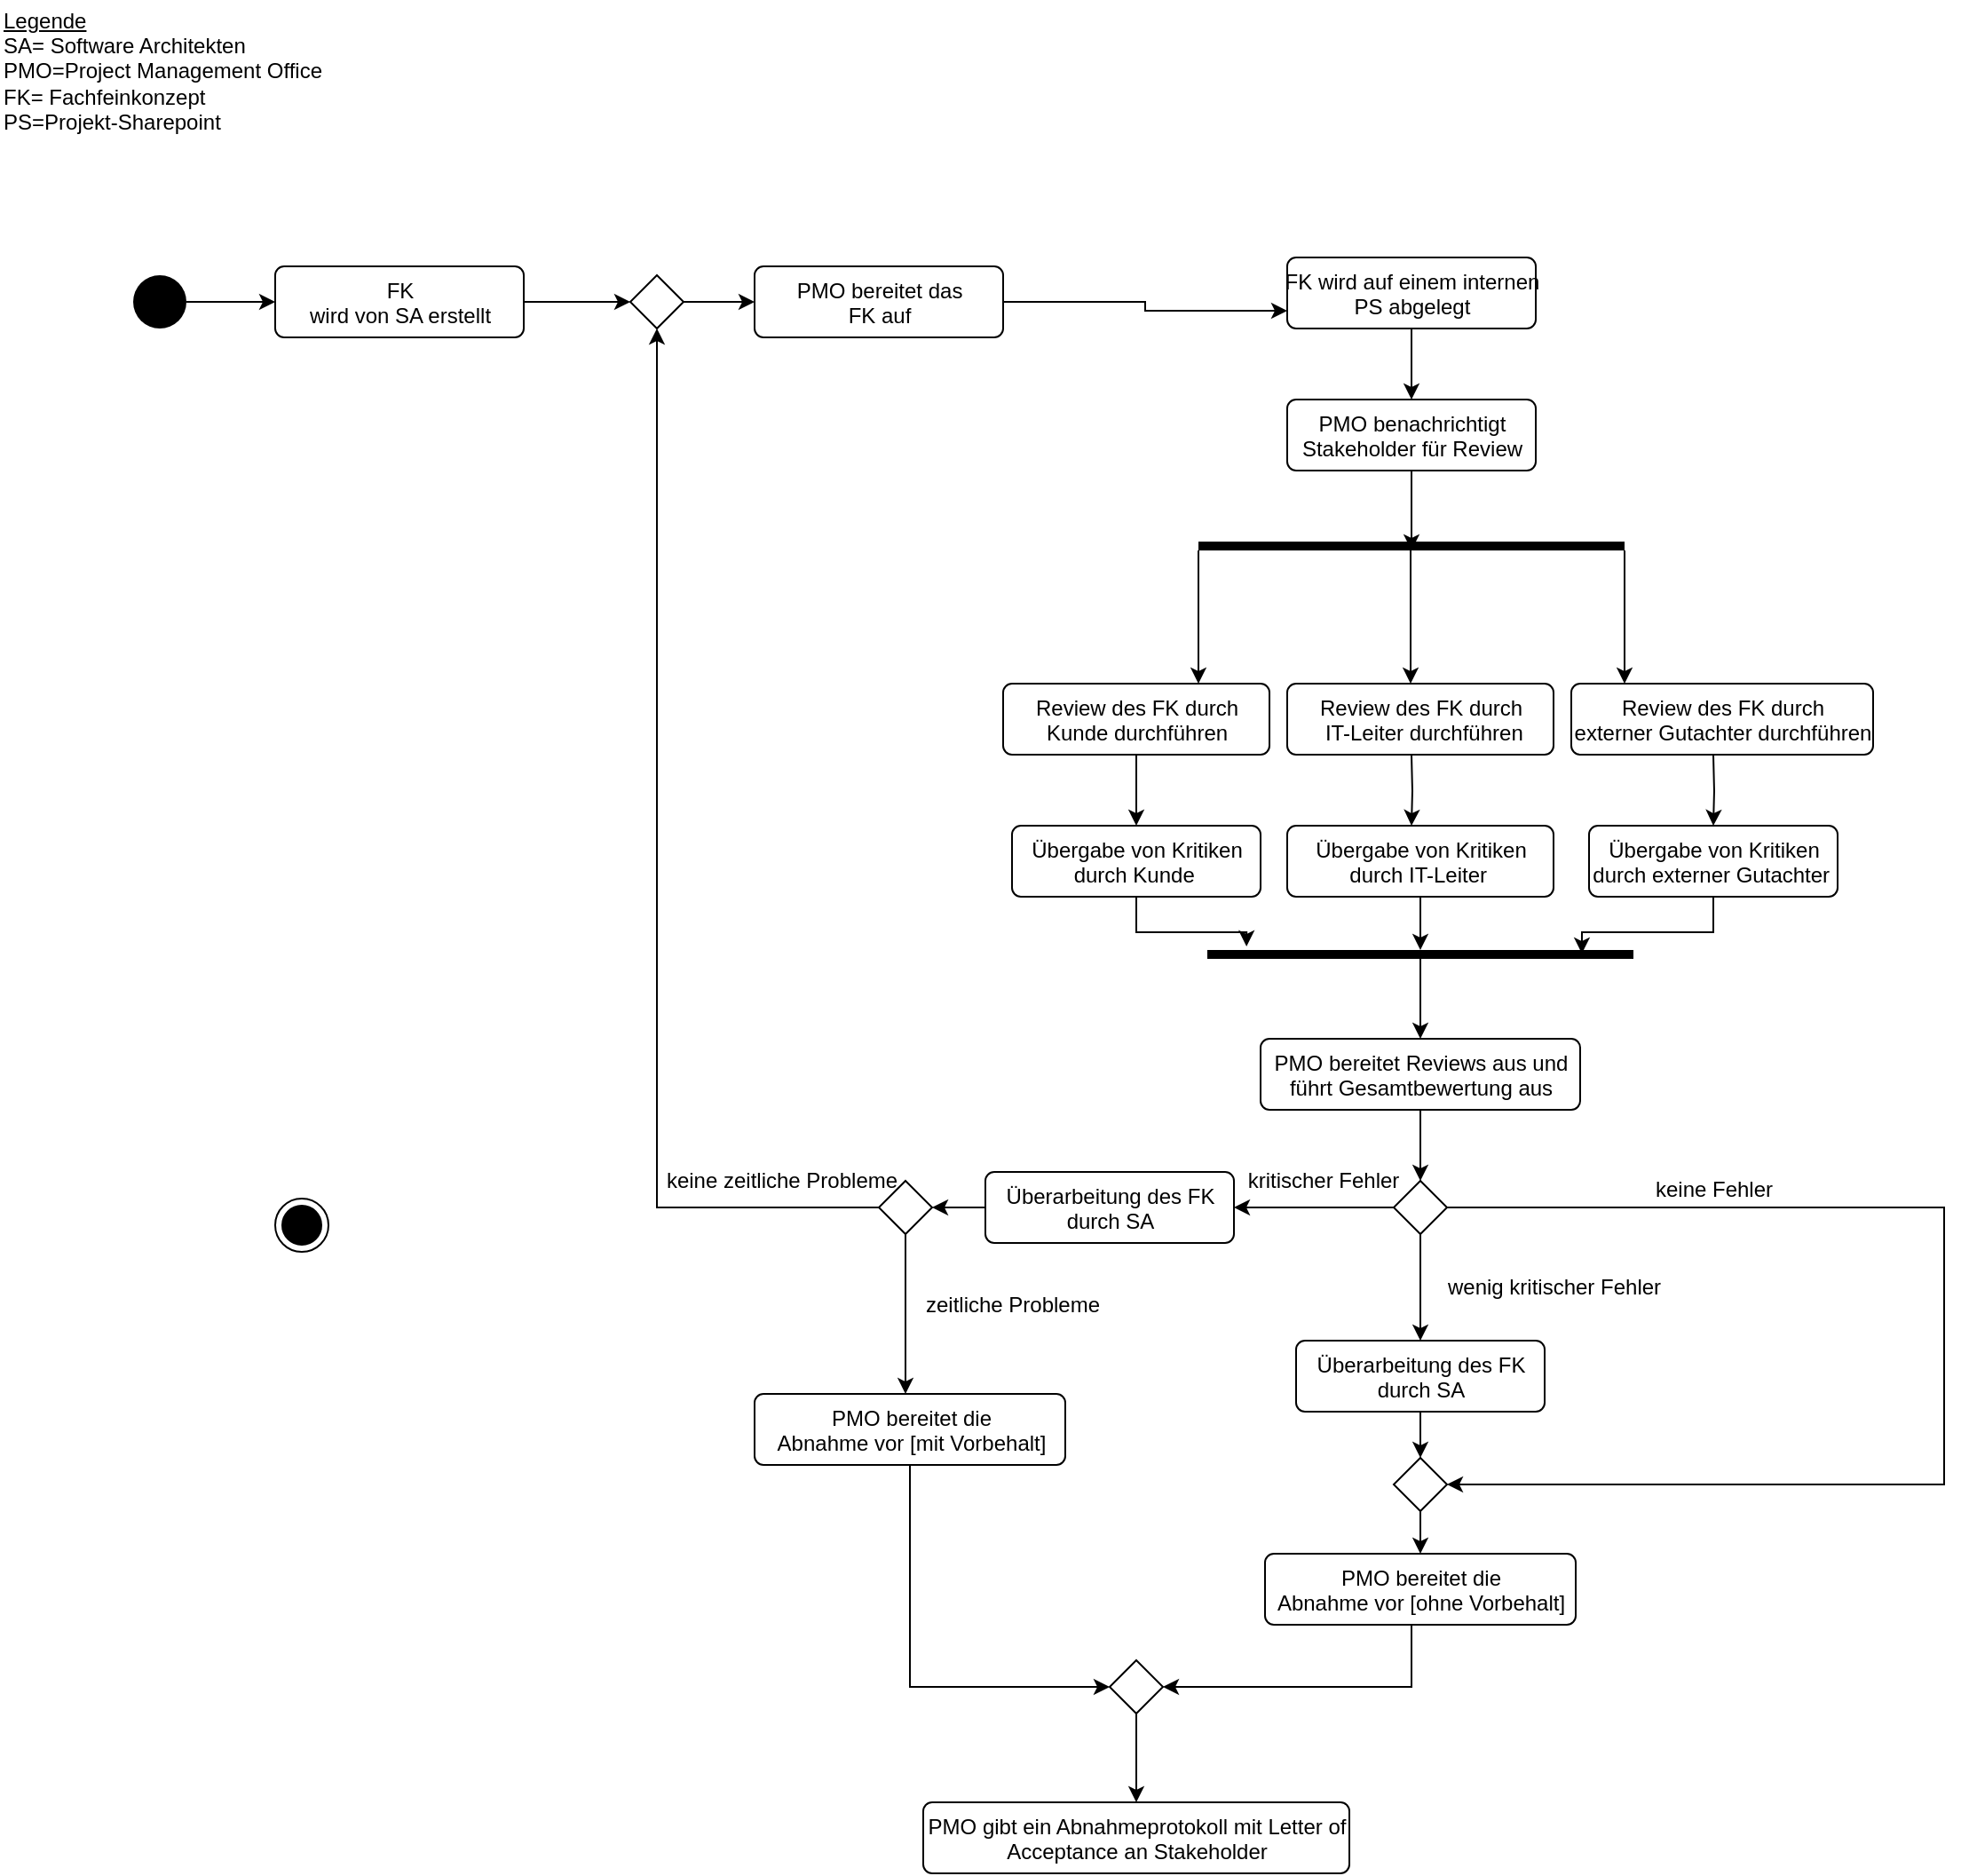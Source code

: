 <mxfile version="13.9.3" type="github">
  <diagram name="Page-1" id="e7e014a7-5840-1c2e-5031-d8a46d1fe8dd">
    <mxGraphModel dx="1422" dy="794" grid="1" gridSize="10" guides="1" tooltips="1" connect="1" arrows="1" fold="1" page="1" pageScale="1" pageWidth="1169" pageHeight="826" background="#ffffff" math="0" shadow="0">
      <root>
        <mxCell id="0" />
        <mxCell id="1" parent="0" />
        <mxCell id="qaj02LCAdilDeVSlp9cG-50" style="edgeStyle=orthogonalEdgeStyle;rounded=0;orthogonalLoop=1;jettySize=auto;html=1;exitX=1;exitY=0.5;exitDx=0;exitDy=0;entryX=0;entryY=0.5;entryDx=0;entryDy=0;" parent="1" source="qaj02LCAdilDeVSlp9cG-46" target="qaj02LCAdilDeVSlp9cG-49" edge="1">
          <mxGeometry relative="1" as="geometry" />
        </mxCell>
        <mxCell id="qaj02LCAdilDeVSlp9cG-46" value="" style="ellipse;fillColor=#000000;strokeColor=none;" parent="1" vertex="1">
          <mxGeometry x="110" y="160" width="30" height="30" as="geometry" />
        </mxCell>
        <mxCell id="qaj02LCAdilDeVSlp9cG-47" value="" style="ellipse;html=1;shape=endState;fillColor=#000000;strokeColor=#000000;" parent="1" vertex="1">
          <mxGeometry x="190" y="680" width="30" height="30" as="geometry" />
        </mxCell>
        <mxCell id="qaj02LCAdilDeVSlp9cG-54" style="edgeStyle=orthogonalEdgeStyle;rounded=0;orthogonalLoop=1;jettySize=auto;html=1;" parent="1" source="qaj02LCAdilDeVSlp9cG-49" edge="1">
          <mxGeometry relative="1" as="geometry">
            <mxPoint x="390" y="175" as="targetPoint" />
          </mxGeometry>
        </mxCell>
        <mxCell id="qaj02LCAdilDeVSlp9cG-49" value="&lt;span&gt;FK&lt;br&gt;wird von SA erstellt&lt;/span&gt;" style="html=1;align=center;verticalAlign=top;rounded=1;absoluteArcSize=1;arcSize=10;dashed=0;" parent="1" vertex="1">
          <mxGeometry x="190" y="155" width="140" height="40" as="geometry" />
        </mxCell>
        <mxCell id="qaj02LCAdilDeVSlp9cG-53" value="&lt;div&gt;&lt;u&gt;Legende&lt;/u&gt;&lt;/div&gt;&lt;div&gt;&lt;span&gt;SA= Software Architekten&lt;/span&gt;&lt;/div&gt;PMO=Project Management Office&lt;br&gt;FK= Fachfeinkonzept&lt;br&gt;PS=Projekt-Sharepoint" style="text;html=1;align=left;verticalAlign=middle;resizable=0;points=[];autosize=1;" parent="1" vertex="1">
          <mxGeometry x="35" y="5" width="200" height="80" as="geometry" />
        </mxCell>
        <mxCell id="qaj02LCAdilDeVSlp9cG-56" style="edgeStyle=orthogonalEdgeStyle;rounded=0;orthogonalLoop=1;jettySize=auto;html=1;entryX=0;entryY=0.75;entryDx=0;entryDy=0;" parent="1" source="qaj02LCAdilDeVSlp9cG-55" target="qaj02LCAdilDeVSlp9cG-57" edge="1">
          <mxGeometry relative="1" as="geometry">
            <mxPoint x="680" y="175" as="targetPoint" />
          </mxGeometry>
        </mxCell>
        <mxCell id="qaj02LCAdilDeVSlp9cG-55" value="PMO bereitet das &lt;br&gt;FK auf" style="html=1;align=center;verticalAlign=top;rounded=1;absoluteArcSize=1;arcSize=10;dashed=0;" parent="1" vertex="1">
          <mxGeometry x="460" y="155" width="140" height="40" as="geometry" />
        </mxCell>
        <mxCell id="qaj02LCAdilDeVSlp9cG-74" style="edgeStyle=orthogonalEdgeStyle;rounded=0;orthogonalLoop=1;jettySize=auto;html=1;" parent="1" source="qaj02LCAdilDeVSlp9cG-57" target="qaj02LCAdilDeVSlp9cG-58" edge="1">
          <mxGeometry relative="1" as="geometry" />
        </mxCell>
        <mxCell id="qaj02LCAdilDeVSlp9cG-57" value="FK wird auf einem internen&lt;br&gt;PS abgelegt" style="html=1;align=center;verticalAlign=top;rounded=1;absoluteArcSize=1;arcSize=10;dashed=0;" parent="1" vertex="1">
          <mxGeometry x="760" y="150" width="140" height="40" as="geometry" />
        </mxCell>
        <mxCell id="qaj02LCAdilDeVSlp9cG-61" style="edgeStyle=orthogonalEdgeStyle;rounded=0;orthogonalLoop=1;jettySize=auto;html=1;exitX=0.5;exitY=1;exitDx=0;exitDy=0;entryX=1;entryY=0.5;entryDx=0;entryDy=0;entryPerimeter=0;" parent="1" source="qaj02LCAdilDeVSlp9cG-58" target="qaj02LCAdilDeVSlp9cG-60" edge="1">
          <mxGeometry relative="1" as="geometry">
            <Array as="points">
              <mxPoint x="830" y="270" />
            </Array>
          </mxGeometry>
        </mxCell>
        <mxCell id="qaj02LCAdilDeVSlp9cG-58" value="PMO benachrichtigt&lt;br&gt;Stakeholder für Review" style="html=1;align=center;verticalAlign=top;rounded=1;absoluteArcSize=1;arcSize=10;dashed=0;" parent="1" vertex="1">
          <mxGeometry x="760" y="230" width="140" height="40" as="geometry" />
        </mxCell>
        <mxCell id="qaj02LCAdilDeVSlp9cG-60" value="" style="html=1;points=[];perimeter=orthogonalPerimeter;fillColor=#000000;strokeColor=none;direction=south;" parent="1" vertex="1">
          <mxGeometry x="710" y="310" width="240" height="5" as="geometry" />
        </mxCell>
        <mxCell id="qaj02LCAdilDeVSlp9cG-70" style="edgeStyle=orthogonalEdgeStyle;rounded=0;orthogonalLoop=1;jettySize=auto;html=1;" parent="1" edge="1">
          <mxGeometry relative="1" as="geometry">
            <mxPoint x="829.5" y="390" as="targetPoint" />
            <mxPoint x="829.5" y="315" as="sourcePoint" />
          </mxGeometry>
        </mxCell>
        <mxCell id="qaj02LCAdilDeVSlp9cG-71" style="edgeStyle=orthogonalEdgeStyle;rounded=0;orthogonalLoop=1;jettySize=auto;html=1;" parent="1" edge="1">
          <mxGeometry relative="1" as="geometry">
            <mxPoint x="710" y="390" as="targetPoint" />
            <mxPoint x="710" y="315" as="sourcePoint" />
          </mxGeometry>
        </mxCell>
        <mxCell id="qaj02LCAdilDeVSlp9cG-75" style="edgeStyle=orthogonalEdgeStyle;rounded=0;orthogonalLoop=1;jettySize=auto;html=1;" parent="1" edge="1">
          <mxGeometry relative="1" as="geometry">
            <mxPoint x="950" y="390" as="targetPoint" />
            <mxPoint x="950" y="315" as="sourcePoint" />
          </mxGeometry>
        </mxCell>
        <mxCell id="qaj02LCAdilDeVSlp9cG-76" value="Review des FK durch&lt;br&gt;&amp;nbsp;IT-Leiter durchführen" style="html=1;align=center;verticalAlign=top;rounded=1;absoluteArcSize=1;arcSize=10;dashed=0;" parent="1" vertex="1">
          <mxGeometry x="760" y="390" width="150" height="40" as="geometry" />
        </mxCell>
        <mxCell id="qaj02LCAdilDeVSlp9cG-77" value="Review des FK durch&lt;br&gt;externer Gutachter durchführen" style="html=1;align=center;verticalAlign=top;rounded=1;absoluteArcSize=1;arcSize=10;dashed=0;" parent="1" vertex="1">
          <mxGeometry x="920" y="390" width="170" height="40" as="geometry" />
        </mxCell>
        <mxCell id="qaj02LCAdilDeVSlp9cG-79" style="edgeStyle=orthogonalEdgeStyle;rounded=0;orthogonalLoop=1;jettySize=auto;html=1;" parent="1" source="qaj02LCAdilDeVSlp9cG-78" edge="1">
          <mxGeometry relative="1" as="geometry">
            <mxPoint x="675" y="470" as="targetPoint" />
          </mxGeometry>
        </mxCell>
        <mxCell id="qaj02LCAdilDeVSlp9cG-78" value="Review des FK durch&lt;br&gt;Kunde durchführen" style="html=1;align=center;verticalAlign=top;rounded=1;absoluteArcSize=1;arcSize=10;dashed=0;" parent="1" vertex="1">
          <mxGeometry x="600" y="390" width="150" height="40" as="geometry" />
        </mxCell>
        <mxCell id="qaj02LCAdilDeVSlp9cG-88" style="edgeStyle=orthogonalEdgeStyle;rounded=0;orthogonalLoop=1;jettySize=auto;html=1;entryX=-0.4;entryY=0.908;entryDx=0;entryDy=0;entryPerimeter=0;" parent="1" source="qaj02LCAdilDeVSlp9cG-80" target="qaj02LCAdilDeVSlp9cG-85" edge="1">
          <mxGeometry relative="1" as="geometry" />
        </mxCell>
        <mxCell id="qaj02LCAdilDeVSlp9cG-80" value="Übergabe von Kritiken&lt;br&gt;durch Kunde&amp;nbsp;" style="html=1;align=center;verticalAlign=top;rounded=1;absoluteArcSize=1;arcSize=10;dashed=0;" parent="1" vertex="1">
          <mxGeometry x="605" y="470" width="140" height="40" as="geometry" />
        </mxCell>
        <mxCell id="qaj02LCAdilDeVSlp9cG-81" style="edgeStyle=orthogonalEdgeStyle;rounded=0;orthogonalLoop=1;jettySize=auto;html=1;" parent="1" edge="1">
          <mxGeometry relative="1" as="geometry">
            <mxPoint x="830" y="470" as="targetPoint" />
            <mxPoint x="830" y="430" as="sourcePoint" />
          </mxGeometry>
        </mxCell>
        <mxCell id="qaj02LCAdilDeVSlp9cG-87" style="edgeStyle=orthogonalEdgeStyle;rounded=0;orthogonalLoop=1;jettySize=auto;html=1;" parent="1" source="qaj02LCAdilDeVSlp9cG-82" edge="1">
          <mxGeometry relative="1" as="geometry">
            <mxPoint x="835" y="540" as="targetPoint" />
          </mxGeometry>
        </mxCell>
        <mxCell id="qaj02LCAdilDeVSlp9cG-82" value="Übergabe von Kritiken&lt;br&gt;durch IT-Leiter&amp;nbsp;" style="html=1;align=center;verticalAlign=top;rounded=1;absoluteArcSize=1;arcSize=10;dashed=0;" parent="1" vertex="1">
          <mxGeometry x="760" y="470" width="150" height="40" as="geometry" />
        </mxCell>
        <mxCell id="qaj02LCAdilDeVSlp9cG-83" style="edgeStyle=orthogonalEdgeStyle;rounded=0;orthogonalLoop=1;jettySize=auto;html=1;" parent="1" edge="1">
          <mxGeometry relative="1" as="geometry">
            <mxPoint x="1000" y="470" as="targetPoint" />
            <mxPoint x="1000" y="430" as="sourcePoint" />
          </mxGeometry>
        </mxCell>
        <mxCell id="qaj02LCAdilDeVSlp9cG-89" style="edgeStyle=orthogonalEdgeStyle;rounded=0;orthogonalLoop=1;jettySize=auto;html=1;entryX=0.4;entryY=0.121;entryDx=0;entryDy=0;entryPerimeter=0;" parent="1" source="qaj02LCAdilDeVSlp9cG-84" target="qaj02LCAdilDeVSlp9cG-85" edge="1">
          <mxGeometry relative="1" as="geometry" />
        </mxCell>
        <mxCell id="qaj02LCAdilDeVSlp9cG-84" value="Übergabe von Kritiken&lt;br&gt;durch externer Gutachter&amp;nbsp;" style="html=1;align=center;verticalAlign=top;rounded=1;absoluteArcSize=1;arcSize=10;dashed=0;" parent="1" vertex="1">
          <mxGeometry x="930" y="470" width="140" height="40" as="geometry" />
        </mxCell>
        <mxCell id="sdpkfdGk7wIOjyx_IKUw-2" style="edgeStyle=orthogonalEdgeStyle;rounded=0;orthogonalLoop=1;jettySize=auto;html=1;" edge="1" parent="1" source="qaj02LCAdilDeVSlp9cG-85" target="sdpkfdGk7wIOjyx_IKUw-1">
          <mxGeometry relative="1" as="geometry" />
        </mxCell>
        <mxCell id="qaj02LCAdilDeVSlp9cG-85" value="" style="html=1;points=[];perimeter=orthogonalPerimeter;fillColor=#000000;strokeColor=none;direction=south;" parent="1" vertex="1">
          <mxGeometry x="715" y="540" width="240" height="5" as="geometry" />
        </mxCell>
        <mxCell id="sdpkfdGk7wIOjyx_IKUw-5" style="edgeStyle=orthogonalEdgeStyle;rounded=0;orthogonalLoop=1;jettySize=auto;html=1;" edge="1" parent="1" source="sdpkfdGk7wIOjyx_IKUw-1" target="sdpkfdGk7wIOjyx_IKUw-3">
          <mxGeometry relative="1" as="geometry" />
        </mxCell>
        <mxCell id="sdpkfdGk7wIOjyx_IKUw-1" value="PMO bereitet Reviews aus und &lt;br&gt;führt Gesamtbewertung aus" style="html=1;align=center;verticalAlign=top;rounded=1;absoluteArcSize=1;arcSize=10;dashed=0;" vertex="1" parent="1">
          <mxGeometry x="745" y="590" width="180" height="40" as="geometry" />
        </mxCell>
        <mxCell id="sdpkfdGk7wIOjyx_IKUw-6" style="edgeStyle=orthogonalEdgeStyle;rounded=0;orthogonalLoop=1;jettySize=auto;html=1;" edge="1" parent="1" source="sdpkfdGk7wIOjyx_IKUw-3">
          <mxGeometry relative="1" as="geometry">
            <mxPoint x="730" y="685" as="targetPoint" />
          </mxGeometry>
        </mxCell>
        <mxCell id="sdpkfdGk7wIOjyx_IKUw-12" style="edgeStyle=orthogonalEdgeStyle;rounded=0;orthogonalLoop=1;jettySize=auto;html=1;" edge="1" parent="1" source="sdpkfdGk7wIOjyx_IKUw-3">
          <mxGeometry relative="1" as="geometry">
            <mxPoint x="835" y="760" as="targetPoint" />
          </mxGeometry>
        </mxCell>
        <mxCell id="sdpkfdGk7wIOjyx_IKUw-20" style="edgeStyle=orthogonalEdgeStyle;rounded=0;orthogonalLoop=1;jettySize=auto;html=1;entryX=1;entryY=0.5;entryDx=0;entryDy=0;" edge="1" parent="1" source="sdpkfdGk7wIOjyx_IKUw-3" target="sdpkfdGk7wIOjyx_IKUw-19">
          <mxGeometry relative="1" as="geometry">
            <mxPoint x="1060" y="890" as="targetPoint" />
            <Array as="points">
              <mxPoint x="1130" y="685" />
              <mxPoint x="1130" y="841" />
            </Array>
          </mxGeometry>
        </mxCell>
        <mxCell id="sdpkfdGk7wIOjyx_IKUw-3" value="" style="rhombus;" vertex="1" parent="1">
          <mxGeometry x="820" y="670" width="30" height="30" as="geometry" />
        </mxCell>
        <mxCell id="sdpkfdGk7wIOjyx_IKUw-7" value="kritischer Fehler" style="text;html=1;align=center;verticalAlign=middle;resizable=0;points=[];autosize=1;" vertex="1" parent="1">
          <mxGeometry x="730" y="660" width="100" height="20" as="geometry" />
        </mxCell>
        <mxCell id="sdpkfdGk7wIOjyx_IKUw-23" style="edgeStyle=orthogonalEdgeStyle;rounded=0;orthogonalLoop=1;jettySize=auto;html=1;entryX=1;entryY=0.5;entryDx=0;entryDy=0;" edge="1" parent="1" source="sdpkfdGk7wIOjyx_IKUw-8" target="sdpkfdGk7wIOjyx_IKUw-22">
          <mxGeometry relative="1" as="geometry" />
        </mxCell>
        <mxCell id="sdpkfdGk7wIOjyx_IKUw-8" value="Überarbeitung des FK &lt;br&gt;durch SA" style="html=1;align=center;verticalAlign=top;rounded=1;absoluteArcSize=1;arcSize=10;dashed=0;" vertex="1" parent="1">
          <mxGeometry x="590" y="665" width="140" height="40" as="geometry" />
        </mxCell>
        <mxCell id="sdpkfdGk7wIOjyx_IKUw-10" style="edgeStyle=orthogonalEdgeStyle;rounded=0;orthogonalLoop=1;jettySize=auto;html=1;" edge="1" parent="1" source="sdpkfdGk7wIOjyx_IKUw-9" target="qaj02LCAdilDeVSlp9cG-55">
          <mxGeometry relative="1" as="geometry" />
        </mxCell>
        <mxCell id="sdpkfdGk7wIOjyx_IKUw-9" value="" style="rhombus;whiteSpace=wrap;html=1;" vertex="1" parent="1">
          <mxGeometry x="390" y="160" width="30" height="30" as="geometry" />
        </mxCell>
        <mxCell id="sdpkfdGk7wIOjyx_IKUw-13" value="wenig kritischer Fehler" style="text;html=1;align=center;verticalAlign=middle;resizable=0;points=[];autosize=1;" vertex="1" parent="1">
          <mxGeometry x="840" y="720" width="140" height="20" as="geometry" />
        </mxCell>
        <mxCell id="sdpkfdGk7wIOjyx_IKUw-31" style="edgeStyle=orthogonalEdgeStyle;rounded=0;orthogonalLoop=1;jettySize=auto;html=1;" edge="1" parent="1" source="sdpkfdGk7wIOjyx_IKUw-14" target="sdpkfdGk7wIOjyx_IKUw-19">
          <mxGeometry relative="1" as="geometry" />
        </mxCell>
        <mxCell id="sdpkfdGk7wIOjyx_IKUw-14" value="Überarbeitung des FK &lt;br&gt;durch SA" style="html=1;align=center;verticalAlign=top;rounded=1;absoluteArcSize=1;arcSize=10;dashed=0;" vertex="1" parent="1">
          <mxGeometry x="765" y="760" width="140" height="40" as="geometry" />
        </mxCell>
        <mxCell id="sdpkfdGk7wIOjyx_IKUw-34" style="edgeStyle=orthogonalEdgeStyle;rounded=0;orthogonalLoop=1;jettySize=auto;html=1;entryX=1;entryY=0.5;entryDx=0;entryDy=0;" edge="1" parent="1" source="sdpkfdGk7wIOjyx_IKUw-16" target="sdpkfdGk7wIOjyx_IKUw-33">
          <mxGeometry relative="1" as="geometry">
            <Array as="points">
              <mxPoint x="830" y="955" />
            </Array>
          </mxGeometry>
        </mxCell>
        <mxCell id="sdpkfdGk7wIOjyx_IKUw-16" value="PMO bereitet die &lt;br&gt;Abnahme vor [ohne Vorbehalt]" style="html=1;align=center;verticalAlign=top;rounded=1;absoluteArcSize=1;arcSize=10;dashed=0;" vertex="1" parent="1">
          <mxGeometry x="747.5" y="880" width="175" height="40" as="geometry" />
        </mxCell>
        <mxCell id="sdpkfdGk7wIOjyx_IKUw-18" value="keine Fehler" style="text;html=1;align=center;verticalAlign=middle;resizable=0;points=[];autosize=1;" vertex="1" parent="1">
          <mxGeometry x="960" y="665" width="80" height="20" as="geometry" />
        </mxCell>
        <mxCell id="sdpkfdGk7wIOjyx_IKUw-21" style="edgeStyle=orthogonalEdgeStyle;rounded=0;orthogonalLoop=1;jettySize=auto;html=1;entryX=0.5;entryY=0;entryDx=0;entryDy=0;" edge="1" parent="1" source="sdpkfdGk7wIOjyx_IKUw-19" target="sdpkfdGk7wIOjyx_IKUw-16">
          <mxGeometry relative="1" as="geometry" />
        </mxCell>
        <mxCell id="sdpkfdGk7wIOjyx_IKUw-19" value="" style="rhombus;whiteSpace=wrap;html=1;" vertex="1" parent="1">
          <mxGeometry x="820" y="826" width="30" height="30" as="geometry" />
        </mxCell>
        <mxCell id="sdpkfdGk7wIOjyx_IKUw-24" style="edgeStyle=orthogonalEdgeStyle;rounded=0;orthogonalLoop=1;jettySize=auto;html=1;entryX=0.5;entryY=1;entryDx=0;entryDy=0;" edge="1" parent="1" source="sdpkfdGk7wIOjyx_IKUw-22" target="sdpkfdGk7wIOjyx_IKUw-9">
          <mxGeometry relative="1" as="geometry" />
        </mxCell>
        <mxCell id="sdpkfdGk7wIOjyx_IKUw-29" style="edgeStyle=orthogonalEdgeStyle;rounded=0;orthogonalLoop=1;jettySize=auto;html=1;" edge="1" parent="1" source="sdpkfdGk7wIOjyx_IKUw-22">
          <mxGeometry relative="1" as="geometry">
            <mxPoint x="545" y="790" as="targetPoint" />
          </mxGeometry>
        </mxCell>
        <mxCell id="sdpkfdGk7wIOjyx_IKUw-22" value="" style="rhombus;whiteSpace=wrap;html=1;" vertex="1" parent="1">
          <mxGeometry x="530" y="670" width="30" height="30" as="geometry" />
        </mxCell>
        <mxCell id="sdpkfdGk7wIOjyx_IKUw-26" value="zeitliche Probleme" style="text;html=1;align=center;verticalAlign=middle;resizable=0;points=[];autosize=1;" vertex="1" parent="1">
          <mxGeometry x="550" y="730" width="110" height="20" as="geometry" />
        </mxCell>
        <mxCell id="sdpkfdGk7wIOjyx_IKUw-27" value="keine zeitliche Probleme" style="text;html=1;align=center;verticalAlign=middle;resizable=0;points=[];autosize=1;" vertex="1" parent="1">
          <mxGeometry x="400" y="660" width="150" height="20" as="geometry" />
        </mxCell>
        <mxCell id="sdpkfdGk7wIOjyx_IKUw-35" style="edgeStyle=orthogonalEdgeStyle;rounded=0;orthogonalLoop=1;jettySize=auto;html=1;entryX=0;entryY=0.5;entryDx=0;entryDy=0;" edge="1" parent="1" source="sdpkfdGk7wIOjyx_IKUw-30" target="sdpkfdGk7wIOjyx_IKUw-33">
          <mxGeometry relative="1" as="geometry">
            <mxPoint x="547.5" y="990" as="targetPoint" />
            <Array as="points">
              <mxPoint x="548" y="955" />
            </Array>
          </mxGeometry>
        </mxCell>
        <mxCell id="sdpkfdGk7wIOjyx_IKUw-30" value="PMO bereitet die &lt;br&gt;Abnahme vor [mit Vorbehalt]" style="html=1;align=center;verticalAlign=top;rounded=1;absoluteArcSize=1;arcSize=10;dashed=0;" vertex="1" parent="1">
          <mxGeometry x="460" y="790" width="175" height="40" as="geometry" />
        </mxCell>
        <mxCell id="sdpkfdGk7wIOjyx_IKUw-37" style="edgeStyle=orthogonalEdgeStyle;rounded=0;orthogonalLoop=1;jettySize=auto;html=1;" edge="1" parent="1" source="sdpkfdGk7wIOjyx_IKUw-33" target="sdpkfdGk7wIOjyx_IKUw-36">
          <mxGeometry relative="1" as="geometry" />
        </mxCell>
        <mxCell id="sdpkfdGk7wIOjyx_IKUw-33" value="" style="rhombus;whiteSpace=wrap;html=1;" vertex="1" parent="1">
          <mxGeometry x="660" y="940" width="30" height="30" as="geometry" />
        </mxCell>
        <mxCell id="sdpkfdGk7wIOjyx_IKUw-36" value="PMO gibt ein Abnahmeprotokoll mit Letter of&lt;br&gt;Acceptance an Stakeholder" style="html=1;align=center;verticalAlign=top;rounded=1;absoluteArcSize=1;arcSize=10;dashed=0;" vertex="1" parent="1">
          <mxGeometry x="555" y="1020" width="240" height="40" as="geometry" />
        </mxCell>
      </root>
    </mxGraphModel>
  </diagram>
</mxfile>
